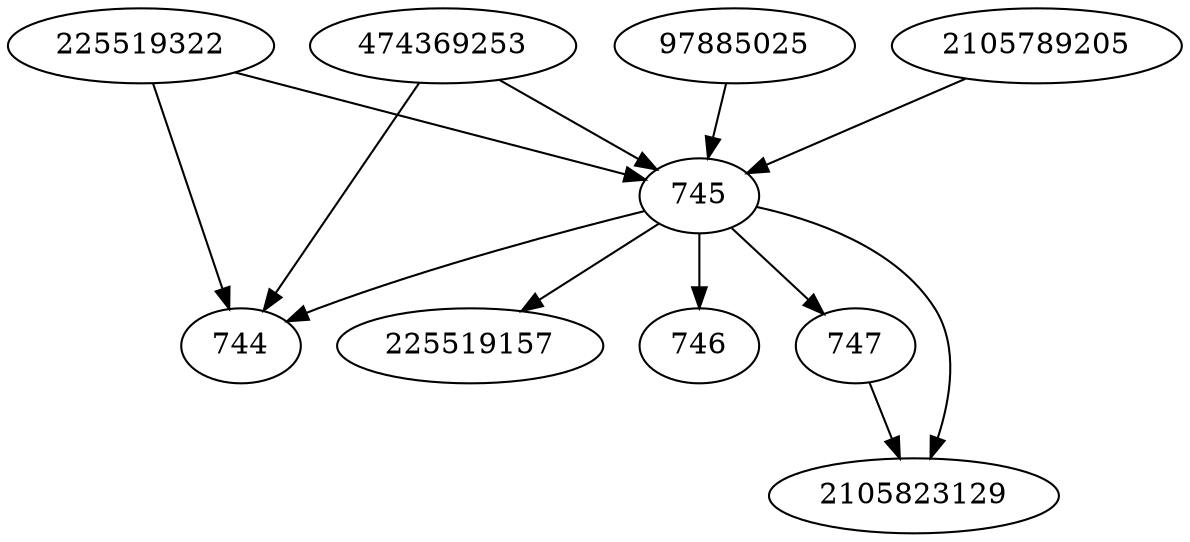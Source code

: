 strict digraph  {
97885025;
474369253;
744;
745;
746;
747;
225519157;
2105789205;
2105823129;
225519322;
97885025 -> 745;
474369253 -> 744;
474369253 -> 745;
745 -> 225519157;
745 -> 2105823129;
745 -> 746;
745 -> 747;
745 -> 744;
747 -> 2105823129;
2105789205 -> 745;
225519322 -> 744;
225519322 -> 745;
}
